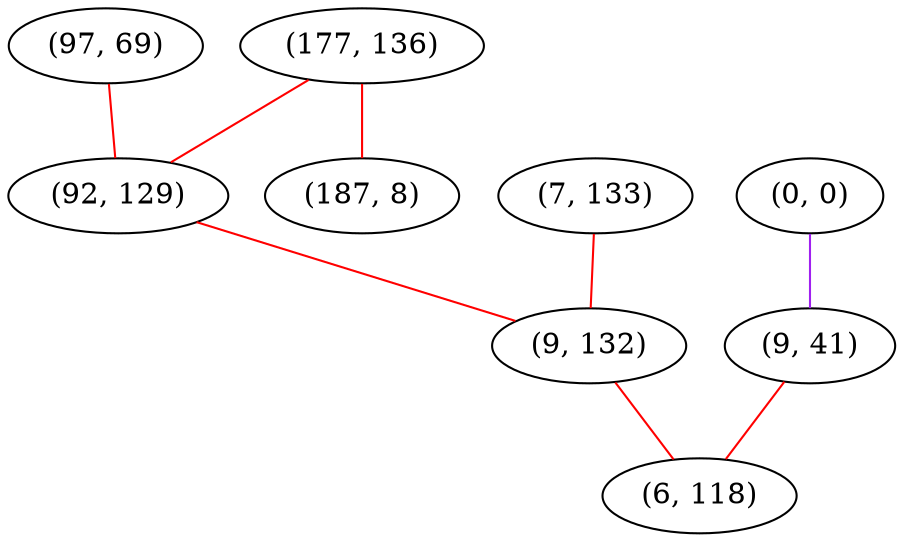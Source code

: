 graph "" {
"(177, 136)";
"(0, 0)";
"(9, 41)";
"(97, 69)";
"(7, 133)";
"(92, 129)";
"(9, 132)";
"(6, 118)";
"(187, 8)";
"(177, 136)" -- "(187, 8)"  [color=red, key=0, weight=1];
"(177, 136)" -- "(92, 129)"  [color=red, key=0, weight=1];
"(0, 0)" -- "(9, 41)"  [color=purple, key=0, weight=4];
"(9, 41)" -- "(6, 118)"  [color=red, key=0, weight=1];
"(97, 69)" -- "(92, 129)"  [color=red, key=0, weight=1];
"(7, 133)" -- "(9, 132)"  [color=red, key=0, weight=1];
"(92, 129)" -- "(9, 132)"  [color=red, key=0, weight=1];
"(9, 132)" -- "(6, 118)"  [color=red, key=0, weight=1];
}
